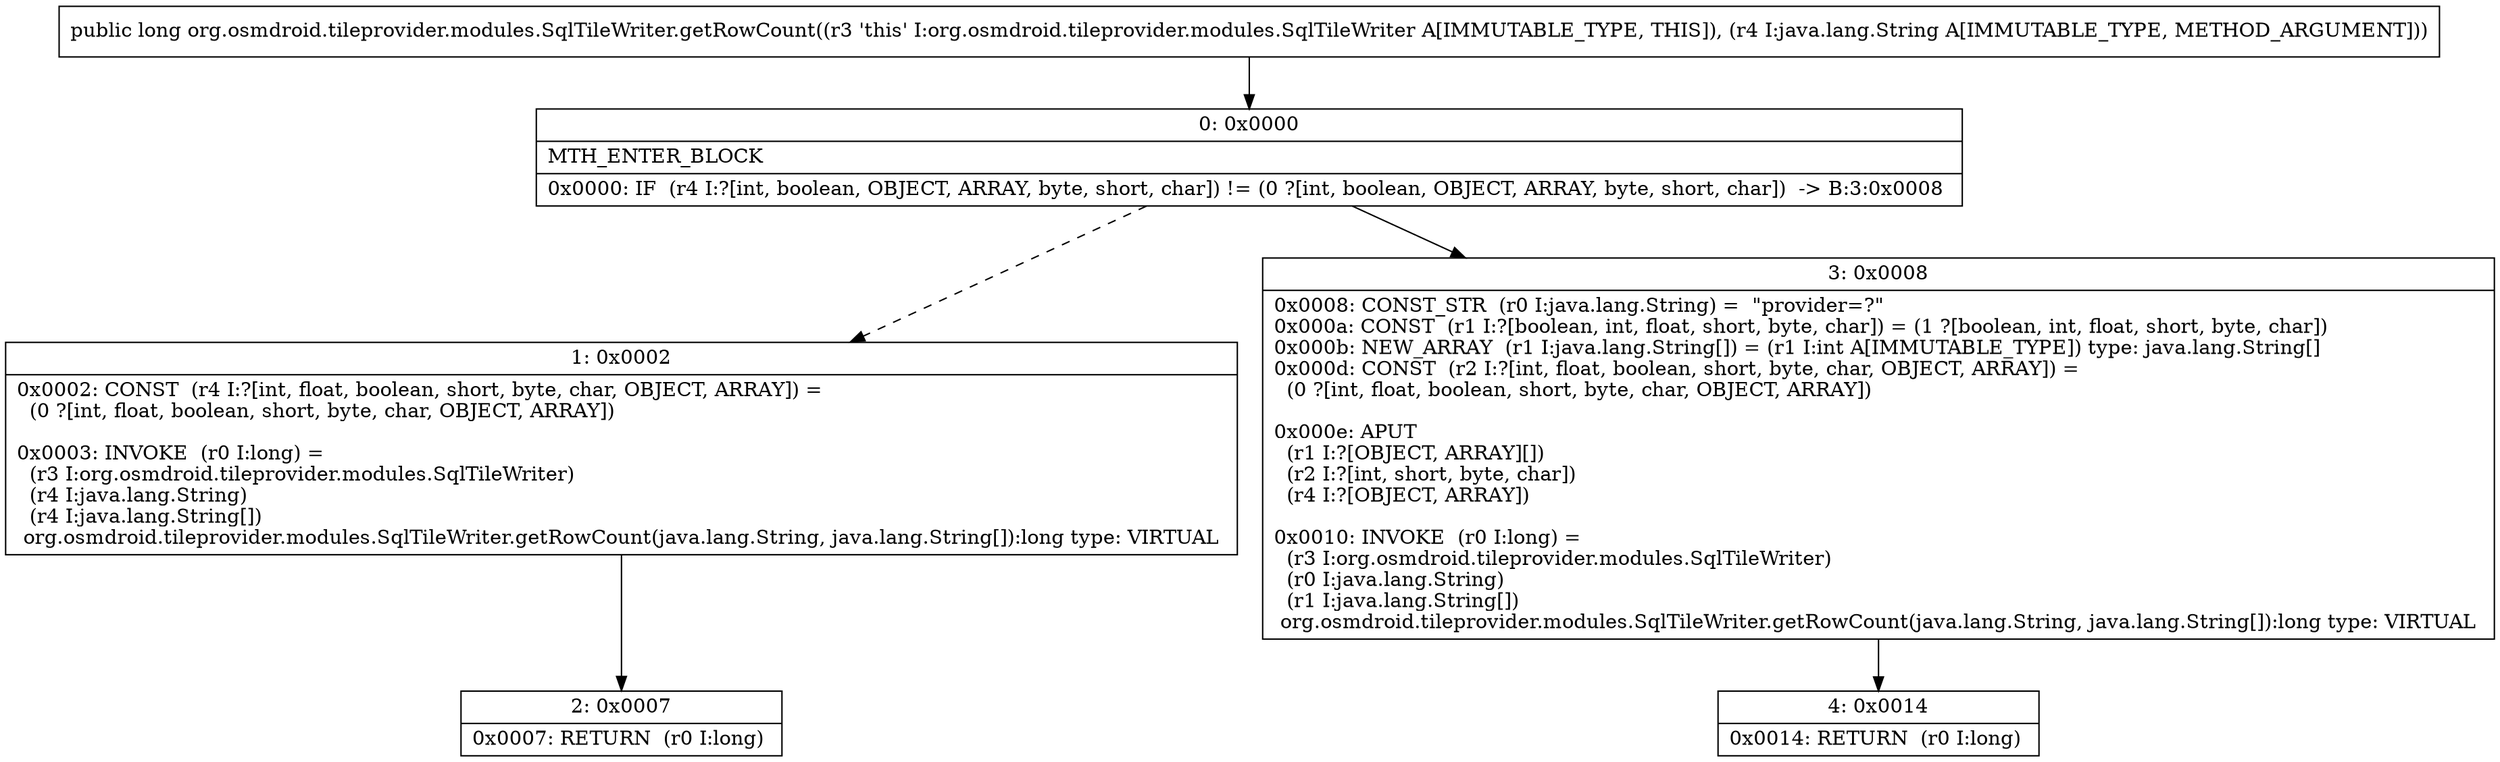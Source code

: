 digraph "CFG fororg.osmdroid.tileprovider.modules.SqlTileWriter.getRowCount(Ljava\/lang\/String;)J" {
Node_0 [shape=record,label="{0\:\ 0x0000|MTH_ENTER_BLOCK\l|0x0000: IF  (r4 I:?[int, boolean, OBJECT, ARRAY, byte, short, char]) != (0 ?[int, boolean, OBJECT, ARRAY, byte, short, char])  \-\> B:3:0x0008 \l}"];
Node_1 [shape=record,label="{1\:\ 0x0002|0x0002: CONST  (r4 I:?[int, float, boolean, short, byte, char, OBJECT, ARRAY]) = \l  (0 ?[int, float, boolean, short, byte, char, OBJECT, ARRAY])\l \l0x0003: INVOKE  (r0 I:long) = \l  (r3 I:org.osmdroid.tileprovider.modules.SqlTileWriter)\l  (r4 I:java.lang.String)\l  (r4 I:java.lang.String[])\l org.osmdroid.tileprovider.modules.SqlTileWriter.getRowCount(java.lang.String, java.lang.String[]):long type: VIRTUAL \l}"];
Node_2 [shape=record,label="{2\:\ 0x0007|0x0007: RETURN  (r0 I:long) \l}"];
Node_3 [shape=record,label="{3\:\ 0x0008|0x0008: CONST_STR  (r0 I:java.lang.String) =  \"provider=?\" \l0x000a: CONST  (r1 I:?[boolean, int, float, short, byte, char]) = (1 ?[boolean, int, float, short, byte, char]) \l0x000b: NEW_ARRAY  (r1 I:java.lang.String[]) = (r1 I:int A[IMMUTABLE_TYPE]) type: java.lang.String[] \l0x000d: CONST  (r2 I:?[int, float, boolean, short, byte, char, OBJECT, ARRAY]) = \l  (0 ?[int, float, boolean, short, byte, char, OBJECT, ARRAY])\l \l0x000e: APUT  \l  (r1 I:?[OBJECT, ARRAY][])\l  (r2 I:?[int, short, byte, char])\l  (r4 I:?[OBJECT, ARRAY])\l \l0x0010: INVOKE  (r0 I:long) = \l  (r3 I:org.osmdroid.tileprovider.modules.SqlTileWriter)\l  (r0 I:java.lang.String)\l  (r1 I:java.lang.String[])\l org.osmdroid.tileprovider.modules.SqlTileWriter.getRowCount(java.lang.String, java.lang.String[]):long type: VIRTUAL \l}"];
Node_4 [shape=record,label="{4\:\ 0x0014|0x0014: RETURN  (r0 I:long) \l}"];
MethodNode[shape=record,label="{public long org.osmdroid.tileprovider.modules.SqlTileWriter.getRowCount((r3 'this' I:org.osmdroid.tileprovider.modules.SqlTileWriter A[IMMUTABLE_TYPE, THIS]), (r4 I:java.lang.String A[IMMUTABLE_TYPE, METHOD_ARGUMENT])) }"];
MethodNode -> Node_0;
Node_0 -> Node_1[style=dashed];
Node_0 -> Node_3;
Node_1 -> Node_2;
Node_3 -> Node_4;
}

